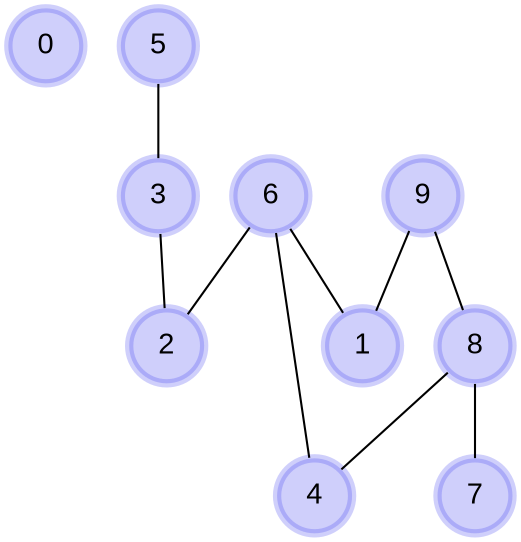 graph my_graph {
	node [ fontname = Arial, size="500,500!",style="filled,setlinewidth(4)", shape=circle ]
	node0 [ label = "0" color="#4040F040" ]
	node1 [ label = "1" color="#4040F040" ]
	node2 [ label = "2" color="#4040F040" ]
	node3 [ label = "3" color="#4040F040" ]
	node4 [ label = "4" color="#4040F040" ]
	node5 [ label = "5" color="#4040F040" ]
	node6 [ label = "6" color="#4040F040" ]
	node7 [ label = "7" color="#4040F040" ]
	node8 [ label = "8" color="#4040F040" ]
	node9 [ label = "9" color="#4040F040" ]
	node6 -- node1 [ color=black ]
	node9 -- node1 [ color=black ]
	node3 -- node2 [ color=black ]
	node6 -- node2 [ color=black ]
	node5 -- node3 [ color=black ]
	node6 -- node4 [ color=black ]
	node8 -- node4 [ color=black ]
	node8 -- node7 [ color=black ]
	node9 -- node8 [ color=black ]
}